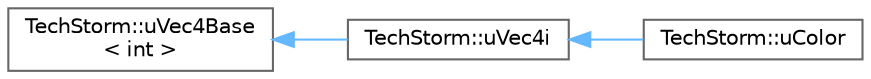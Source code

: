 digraph "Graphical Class Hierarchy"
{
 // LATEX_PDF_SIZE
  bgcolor="transparent";
  edge [fontname=Helvetica,fontsize=10,labelfontname=Helvetica,labelfontsize=10];
  node [fontname=Helvetica,fontsize=10,shape=box,height=0.2,width=0.4];
  rankdir="LR";
  Node0 [id="Node000000",label="TechStorm::uVec4Base\l\< int \>",height=0.2,width=0.4,color="grey40", fillcolor="white", style="filled",URL="$class_tech_storm_1_1u_vec4_base.html",tooltip=" "];
  Node0 -> Node1 [id="edge155_Node000000_Node000001",dir="back",color="steelblue1",style="solid",tooltip=" "];
  Node1 [id="Node000001",label="TechStorm::uVec4i",height=0.2,width=0.4,color="grey40", fillcolor="white", style="filled",URL="$class_tech_storm_1_1u_vec4i.html",tooltip=" "];
  Node1 -> Node2 [id="edge156_Node000001_Node000002",dir="back",color="steelblue1",style="solid",tooltip=" "];
  Node2 [id="Node000002",label="TechStorm::uColor",height=0.2,width=0.4,color="grey40", fillcolor="white", style="filled",URL="$class_tech_storm_1_1u_color.html",tooltip=" "];
}
